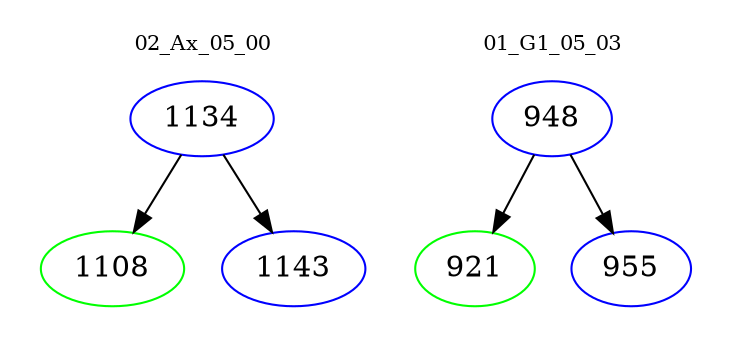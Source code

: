 digraph{
subgraph cluster_0 {
color = white
label = "02_Ax_05_00";
fontsize=10;
T0_1134 [label="1134", color="blue"]
T0_1134 -> T0_1108 [color="black"]
T0_1108 [label="1108", color="green"]
T0_1134 -> T0_1143 [color="black"]
T0_1143 [label="1143", color="blue"]
}
subgraph cluster_1 {
color = white
label = "01_G1_05_03";
fontsize=10;
T1_948 [label="948", color="blue"]
T1_948 -> T1_921 [color="black"]
T1_921 [label="921", color="green"]
T1_948 -> T1_955 [color="black"]
T1_955 [label="955", color="blue"]
}
}
